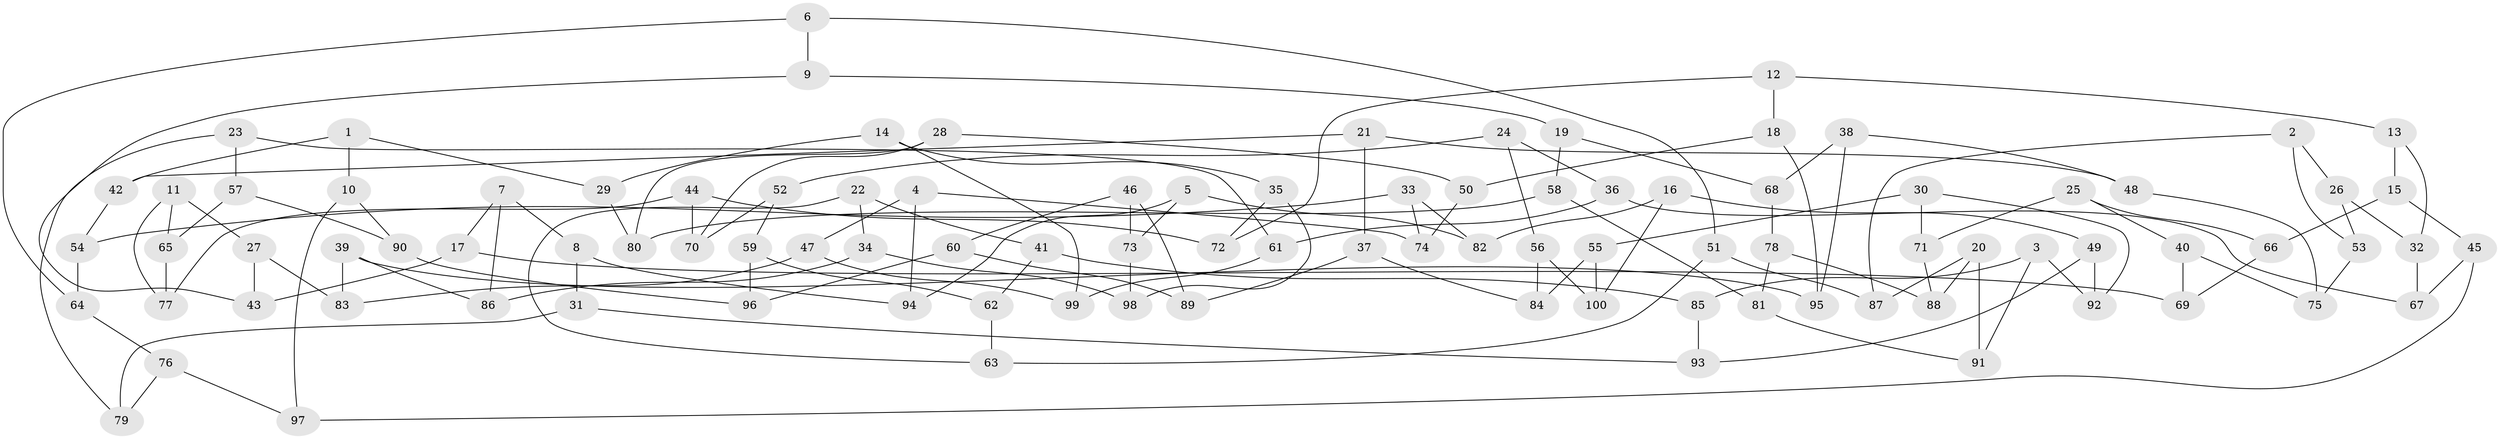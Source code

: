 // Generated by graph-tools (version 1.1) at 2025/11/02/21/25 10:11:15]
// undirected, 100 vertices, 150 edges
graph export_dot {
graph [start="1"]
  node [color=gray90,style=filled];
  1;
  2;
  3;
  4;
  5;
  6;
  7;
  8;
  9;
  10;
  11;
  12;
  13;
  14;
  15;
  16;
  17;
  18;
  19;
  20;
  21;
  22;
  23;
  24;
  25;
  26;
  27;
  28;
  29;
  30;
  31;
  32;
  33;
  34;
  35;
  36;
  37;
  38;
  39;
  40;
  41;
  42;
  43;
  44;
  45;
  46;
  47;
  48;
  49;
  50;
  51;
  52;
  53;
  54;
  55;
  56;
  57;
  58;
  59;
  60;
  61;
  62;
  63;
  64;
  65;
  66;
  67;
  68;
  69;
  70;
  71;
  72;
  73;
  74;
  75;
  76;
  77;
  78;
  79;
  80;
  81;
  82;
  83;
  84;
  85;
  86;
  87;
  88;
  89;
  90;
  91;
  92;
  93;
  94;
  95;
  96;
  97;
  98;
  99;
  100;
  1 -- 29;
  1 -- 42;
  1 -- 10;
  2 -- 53;
  2 -- 87;
  2 -- 26;
  3 -- 92;
  3 -- 85;
  3 -- 91;
  4 -- 74;
  4 -- 94;
  4 -- 47;
  5 -- 94;
  5 -- 73;
  5 -- 82;
  6 -- 51;
  6 -- 64;
  6 -- 9;
  7 -- 86;
  7 -- 17;
  7 -- 8;
  8 -- 94;
  8 -- 31;
  9 -- 43;
  9 -- 19;
  10 -- 90;
  10 -- 97;
  11 -- 65;
  11 -- 77;
  11 -- 27;
  12 -- 13;
  12 -- 18;
  12 -- 72;
  13 -- 32;
  13 -- 15;
  14 -- 99;
  14 -- 35;
  14 -- 29;
  15 -- 66;
  15 -- 45;
  16 -- 100;
  16 -- 49;
  16 -- 82;
  17 -- 43;
  17 -- 69;
  18 -- 50;
  18 -- 95;
  19 -- 68;
  19 -- 58;
  20 -- 91;
  20 -- 87;
  20 -- 88;
  21 -- 48;
  21 -- 37;
  21 -- 42;
  22 -- 63;
  22 -- 41;
  22 -- 34;
  23 -- 79;
  23 -- 61;
  23 -- 57;
  24 -- 56;
  24 -- 36;
  24 -- 52;
  25 -- 66;
  25 -- 40;
  25 -- 71;
  26 -- 53;
  26 -- 32;
  27 -- 83;
  27 -- 43;
  28 -- 50;
  28 -- 80;
  28 -- 70;
  29 -- 80;
  30 -- 92;
  30 -- 71;
  30 -- 55;
  31 -- 93;
  31 -- 79;
  32 -- 67;
  33 -- 74;
  33 -- 54;
  33 -- 82;
  34 -- 98;
  34 -- 86;
  35 -- 98;
  35 -- 72;
  36 -- 67;
  36 -- 61;
  37 -- 89;
  37 -- 84;
  38 -- 68;
  38 -- 48;
  38 -- 95;
  39 -- 83;
  39 -- 86;
  39 -- 95;
  40 -- 75;
  40 -- 69;
  41 -- 62;
  41 -- 85;
  42 -- 54;
  44 -- 72;
  44 -- 77;
  44 -- 70;
  45 -- 97;
  45 -- 67;
  46 -- 60;
  46 -- 73;
  46 -- 89;
  47 -- 99;
  47 -- 83;
  48 -- 75;
  49 -- 92;
  49 -- 93;
  50 -- 74;
  51 -- 87;
  51 -- 63;
  52 -- 59;
  52 -- 70;
  53 -- 75;
  54 -- 64;
  55 -- 84;
  55 -- 100;
  56 -- 84;
  56 -- 100;
  57 -- 90;
  57 -- 65;
  58 -- 81;
  58 -- 80;
  59 -- 96;
  59 -- 62;
  60 -- 96;
  60 -- 89;
  61 -- 99;
  62 -- 63;
  64 -- 76;
  65 -- 77;
  66 -- 69;
  68 -- 78;
  71 -- 88;
  73 -- 98;
  76 -- 97;
  76 -- 79;
  78 -- 88;
  78 -- 81;
  81 -- 91;
  85 -- 93;
  90 -- 96;
}
